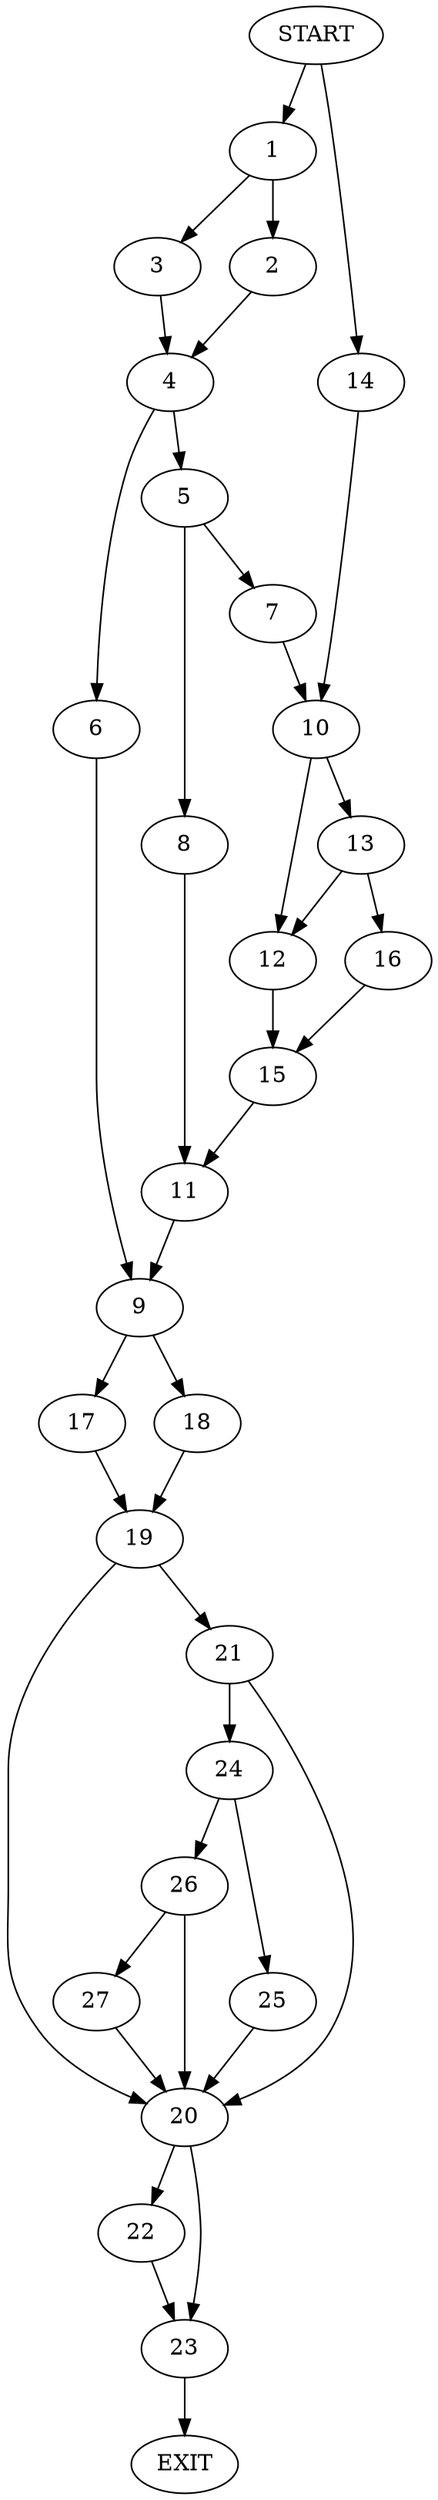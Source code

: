 digraph {
0 [label="START"]
28 [label="EXIT"]
0 -> 1
1 -> 2
1 -> 3
3 -> 4
2 -> 4
4 -> 5
4 -> 6
5 -> 7
5 -> 8
6 -> 9
7 -> 10
8 -> 11
10 -> 12
10 -> 13
0 -> 14
14 -> 10
12 -> 15
13 -> 16
13 -> 12
16 -> 15
15 -> 11
11 -> 9
9 -> 17
9 -> 18
18 -> 19
17 -> 19
19 -> 20
19 -> 21
20 -> 22
20 -> 23
21 -> 20
21 -> 24
24 -> 25
24 -> 26
25 -> 20
26 -> 20
26 -> 27
27 -> 20
22 -> 23
23 -> 28
}

